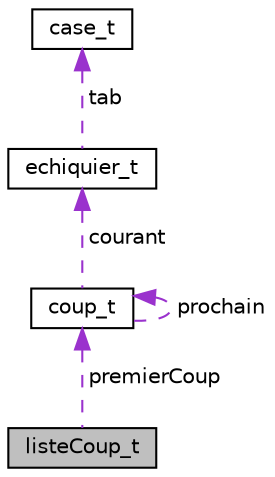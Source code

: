 digraph "listeCoup_t"
{
  edge [fontname="Helvetica",fontsize="10",labelfontname="Helvetica",labelfontsize="10"];
  node [fontname="Helvetica",fontsize="10",shape=record];
  Node1 [label="listeCoup_t",height=0.2,width=0.4,color="black", fillcolor="grey75", style="filled", fontcolor="black"];
  Node2 -> Node1 [dir="back",color="darkorchid3",fontsize="10",style="dashed",label=" premierCoup" ,fontname="Helvetica"];
  Node2 [label="coup_t",height=0.2,width=0.4,color="black", fillcolor="white", style="filled",URL="$structcoup__t.html"];
  Node3 -> Node2 [dir="back",color="darkorchid3",fontsize="10",style="dashed",label=" courant" ,fontname="Helvetica"];
  Node3 [label="echiquier_t",height=0.2,width=0.4,color="black", fillcolor="white", style="filled",URL="$structechiquier__t.html"];
  Node4 -> Node3 [dir="back",color="darkorchid3",fontsize="10",style="dashed",label=" tab" ,fontname="Helvetica"];
  Node4 [label="case_t",height=0.2,width=0.4,color="black", fillcolor="white", style="filled",URL="$structcase__t.html"];
  Node2 -> Node2 [dir="back",color="darkorchid3",fontsize="10",style="dashed",label=" prochain" ,fontname="Helvetica"];
}
